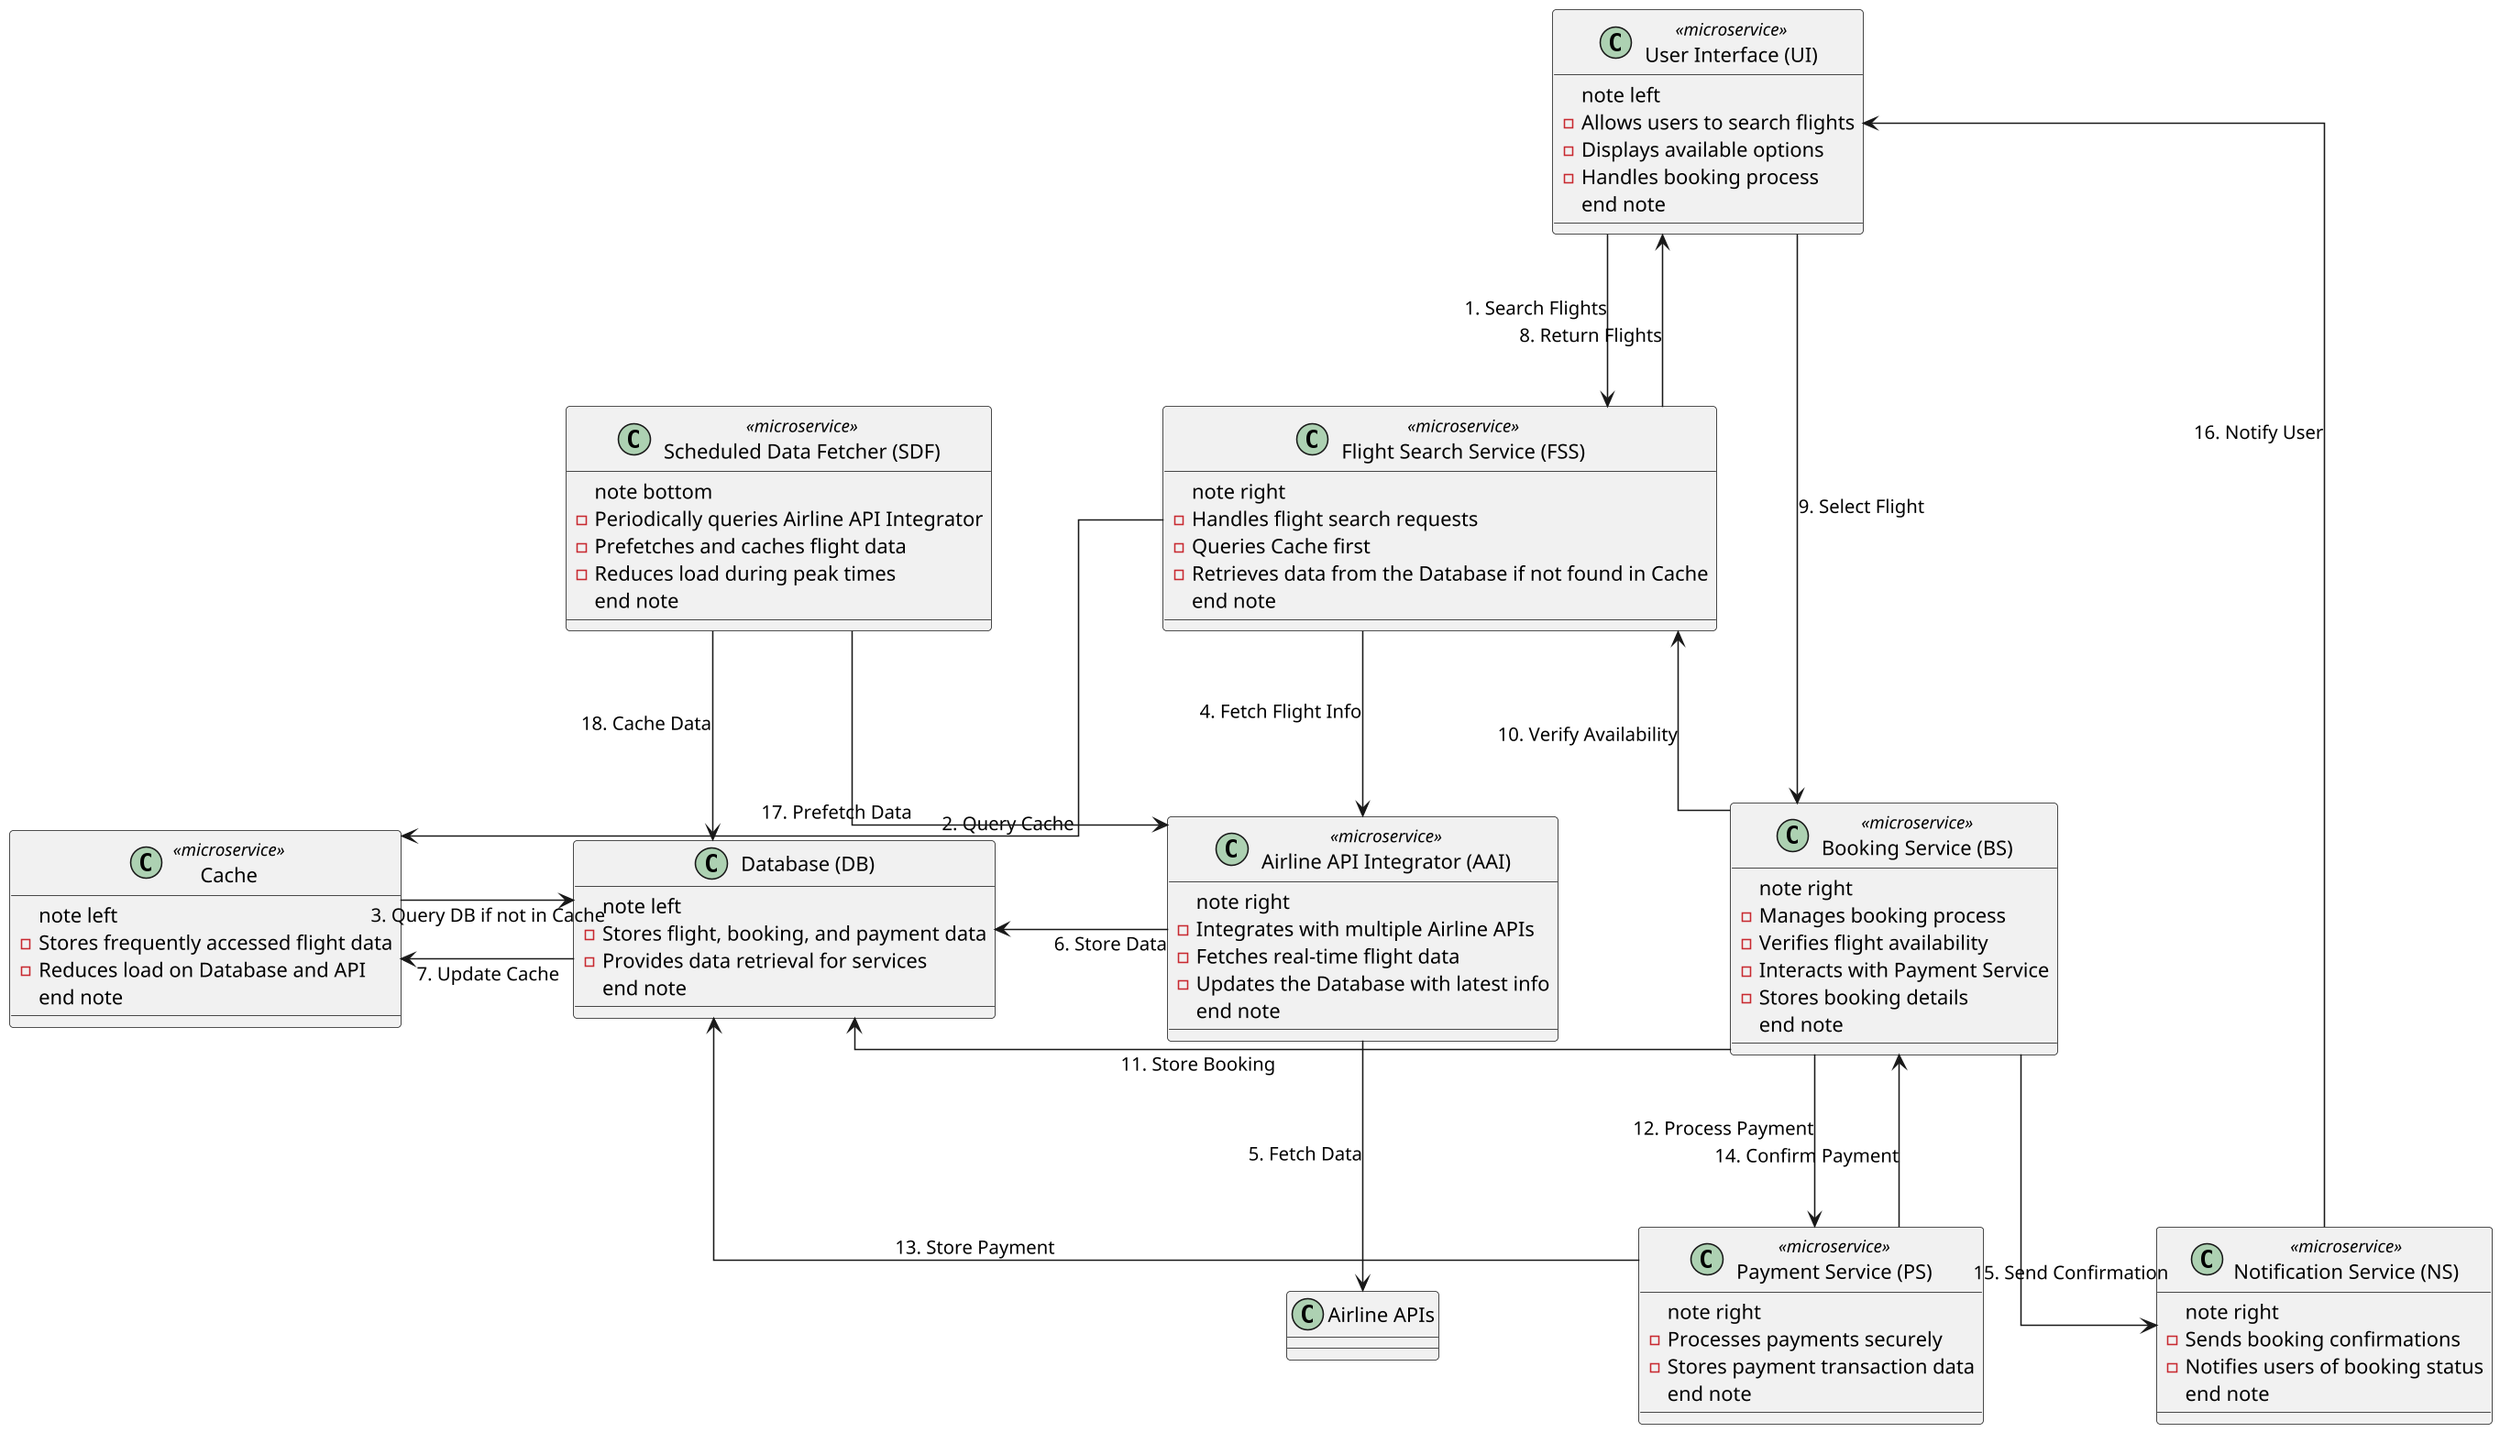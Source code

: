 @startuml
!define RECTANGLE class
skinparam rectangle {
  BackgroundColor<<microservice>> LightBlue
  BorderColor<<microservice>> Blue
}

skinparam linetype ortho
skinparam nodesep 120
skinparam ranksep 120
skinparam dpi 150

RECTANGLE "User Interface (UI)" as UI <<microservice>> {
  note left
    - Allows users to search flights
    - Displays available options
    - Handles booking process
  end note
}

RECTANGLE "Flight Search Service (FSS)" as FSS <<microservice>> {
  note right
    - Handles flight search requests
    - Queries Cache first
    - Retrieves data from the Database if not found in Cache
  end note
}

RECTANGLE "Booking Service (BS)" as BS <<microservice>> {
  note right
    - Manages booking process
    - Verifies flight availability
    - Interacts with Payment Service
    - Stores booking details
  end note
}

RECTANGLE "Payment Service (PS)" as PS <<microservice>> {
  note right
    - Processes payments securely
    - Stores payment transaction data
  end note
}

RECTANGLE "Notification Service (NS)" as NS <<microservice>> {
  note right
    - Sends booking confirmations
    - Notifies users of booking status
  end note
}

RECTANGLE "Airline API Integrator (AAI)" as AAI <<microservice>> {
  note right
    - Integrates with multiple Airline APIs
    - Fetches real-time flight data
    - Updates the Database with latest info
  end note
}

RECTANGLE "Database (DB)" as DB {
  note left
    - Stores flight, booking, and payment data
    - Provides data retrieval for services
  end note
}

RECTANGLE "Scheduled Data Fetcher (SDF)" as SDF <<microservice>> {
  note bottom
    - Periodically queries Airline API Integrator
    - Prefetches and caches flight data
    - Reduces load during peak times
  end note
}

RECTANGLE "Cache" as CACHE <<microservice>> {
  note left
    - Stores frequently accessed flight data
    - Reduces load on Database and API
  end note
}

UI -down-> FSS : "1. Search Flights"
FSS -down-> CACHE : "2. Query Cache"
CACHE -down-> DB : "3. Query DB if not in Cache"
FSS -right-> AAI : "4. Fetch Flight Info"
AAI -down-> "Airline APIs" : "5. Fetch Data"
AAI -left-> DB : "6. Store Data"
DB -left-> CACHE : "7. Update Cache"
FSS -up-> UI : "8. Return Flights"

UI -right-> BS : "9. Select Flight"
BS -up-> FSS : "10. Verify Availability"
BS -left-> DB : "11. Store Booking"

BS -down-> PS : "12. Process Payment"
PS -up-> DB : "13. Store Payment"
PS -right-> BS : "14. Confirm Payment"

BS -down-> NS : "15. Send Confirmation"
NS -up-> UI : "16. Notify User"

SDF -right-> AAI : "17. Prefetch Data"
SDF -down-> DB : "18. Cache Data"

@enduml
